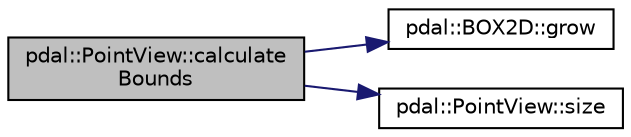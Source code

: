 digraph "pdal::PointView::calculateBounds"
{
  edge [fontname="Helvetica",fontsize="10",labelfontname="Helvetica",labelfontsize="10"];
  node [fontname="Helvetica",fontsize="10",shape=record];
  rankdir="LR";
  Node1 [label="pdal::PointView::calculate\lBounds",height=0.2,width=0.4,color="black", fillcolor="grey75", style="filled", fontcolor="black"];
  Node1 -> Node2 [color="midnightblue",fontsize="10",style="solid",fontname="Helvetica"];
  Node2 [label="pdal::BOX2D::grow",height=0.2,width=0.4,color="black", fillcolor="white", style="filled",URL="$classpdal_1_1BOX2D.html#ad7673d05a1323a58e86eb721ae6a3b57"];
  Node1 -> Node3 [color="midnightblue",fontsize="10",style="solid",fontname="Helvetica"];
  Node3 [label="pdal::PointView::size",height=0.2,width=0.4,color="black", fillcolor="white", style="filled",URL="$classpdal_1_1PointView.html#a4c2fba9b5d7a61f19a558bb08405555d"];
}
